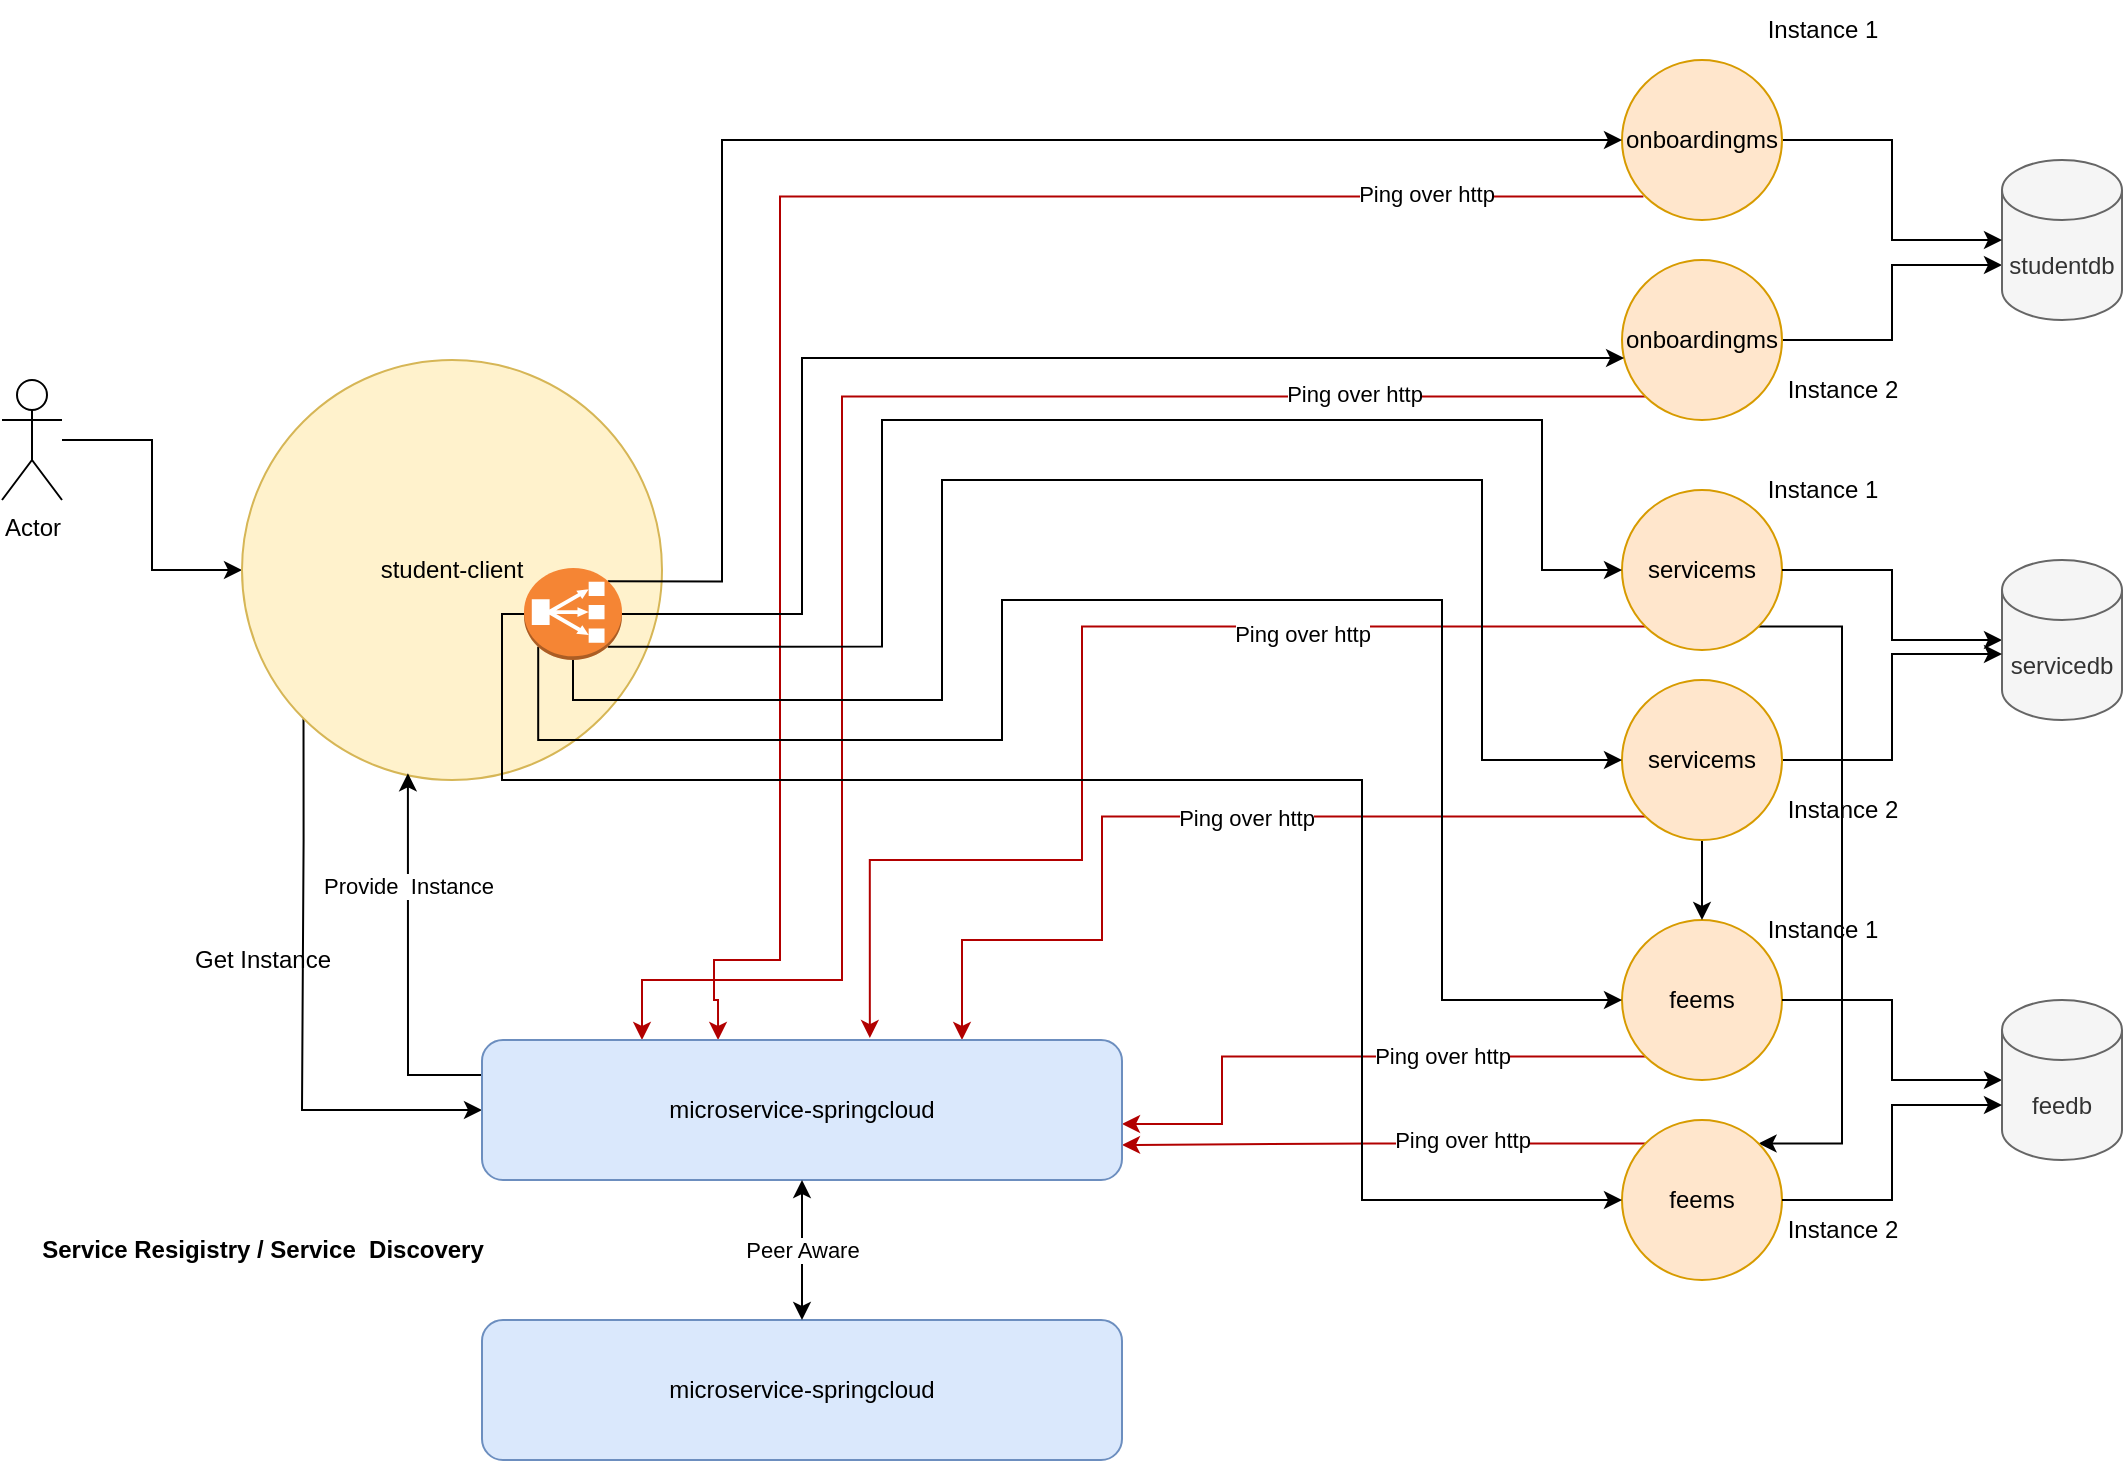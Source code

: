 <mxfile version="20.4.0" type="github" pages="2">
  <diagram id="sWcbRu70sIhl7bhhwNqO" name="Page-1">
    <mxGraphModel dx="1422" dy="804" grid="1" gridSize="10" guides="1" tooltips="1" connect="1" arrows="1" fold="1" page="1" pageScale="1" pageWidth="1169" pageHeight="827" math="0" shadow="0">
      <root>
        <mxCell id="0" />
        <mxCell id="1" parent="0" />
        <mxCell id="Ib2bDxPXk9sH93nM67jP-23" style="edgeStyle=orthogonalEdgeStyle;rounded=0;orthogonalLoop=1;jettySize=auto;html=1;entryX=0;entryY=0;entryDx=0;entryDy=52.5;entryPerimeter=0;" parent="1" source="Ib2bDxPXk9sH93nM67jP-1" target="Ib2bDxPXk9sH93nM67jP-4" edge="1">
          <mxGeometry relative="1" as="geometry" />
        </mxCell>
        <mxCell id="Ib2bDxPXk9sH93nM67jP-41" style="edgeStyle=orthogonalEdgeStyle;rounded=0;orthogonalLoop=1;jettySize=auto;html=1;exitX=0;exitY=1;exitDx=0;exitDy=0;entryX=0.25;entryY=0;entryDx=0;entryDy=0;fillColor=#e51400;strokeColor=#B20000;" parent="1" source="Ib2bDxPXk9sH93nM67jP-1" target="Ib2bDxPXk9sH93nM67jP-27" edge="1">
          <mxGeometry relative="1" as="geometry">
            <Array as="points">
              <mxPoint x="480" y="238" />
              <mxPoint x="480" y="530" />
              <mxPoint x="380" y="530" />
            </Array>
          </mxGeometry>
        </mxCell>
        <mxCell id="Ib2bDxPXk9sH93nM67jP-47" value="&lt;span style=&quot;color: rgba(0, 0, 0, 0); font-family: monospace; font-size: 0px; text-align: start; background-color: rgb(248, 249, 250);&quot;&gt;%3CmxGraphModel%3E%3Croot%3E%3CmxCell%20id%3D%220%22%2F%3E%3CmxCell%20id%3D%221%22%20parent%3D%220%22%2F%3E%3CmxCell%20id%3D%222%22%20value%3D%22servicems%22%20style%3D%22ellipse%3BwhiteSpace%3Dwrap%3Bhtml%3D1%3Baspect%3Dfixed%3BfillColor%3D%23ffe6cc%3BstrokeColor%3D%23d79b00%3B%22%20vertex%3D%221%22%20parent%3D%221%22%3E%3CmxGeometry%20x%3D%22470%22%20y%3D%22300%22%20width%3D%2280%22%20height%3D%2280%22%20as%3D%22geometry%22%2F%3E%3C%2FmxCell%3E%3C%2Froot%3E%3C%2FmxGraphModel%3E&lt;/span&gt;" style="edgeLabel;html=1;align=center;verticalAlign=middle;resizable=0;points=[];" parent="Ib2bDxPXk9sH93nM67jP-41" vertex="1" connectable="0">
          <mxGeometry x="-0.685" relative="1" as="geometry">
            <mxPoint as="offset" />
          </mxGeometry>
        </mxCell>
        <mxCell id="Ib2bDxPXk9sH93nM67jP-48" value="Ping over http" style="edgeLabel;html=1;align=center;verticalAlign=middle;resizable=0;points=[];" parent="Ib2bDxPXk9sH93nM67jP-41" vertex="1" connectable="0">
          <mxGeometry x="-0.646" y="-2" relative="1" as="geometry">
            <mxPoint as="offset" />
          </mxGeometry>
        </mxCell>
        <mxCell id="Ib2bDxPXk9sH93nM67jP-1" value="onboardingms" style="ellipse;whiteSpace=wrap;html=1;aspect=fixed;fillColor=#ffe6cc;strokeColor=#d79b00;" parent="1" vertex="1">
          <mxGeometry x="870" y="170" width="80" height="80" as="geometry" />
        </mxCell>
        <mxCell id="Ib2bDxPXk9sH93nM67jP-4" value="studentdb" style="shape=cylinder3;whiteSpace=wrap;html=1;boundedLbl=1;backgroundOutline=1;size=15;fillColor=#f5f5f5;strokeColor=#666666;fontColor=#333333;" parent="1" vertex="1">
          <mxGeometry x="1060" y="120" width="60" height="80" as="geometry" />
        </mxCell>
        <mxCell id="Ib2bDxPXk9sH93nM67jP-44" style="edgeStyle=orthogonalEdgeStyle;rounded=0;orthogonalLoop=1;jettySize=auto;html=1;exitX=0;exitY=1;exitDx=0;exitDy=0;entryX=1;entryY=0.6;entryDx=0;entryDy=0;entryPerimeter=0;fillColor=#e51400;strokeColor=#B20000;" parent="1" source="Ib2bDxPXk9sH93nM67jP-7" target="Ib2bDxPXk9sH93nM67jP-27" edge="1">
          <mxGeometry relative="1" as="geometry">
            <Array as="points">
              <mxPoint x="670" y="568" />
              <mxPoint x="670" y="602" />
            </Array>
          </mxGeometry>
        </mxCell>
        <mxCell id="Ib2bDxPXk9sH93nM67jP-51" value="Ping over http" style="edgeLabel;html=1;align=center;verticalAlign=middle;resizable=0;points=[];" parent="Ib2bDxPXk9sH93nM67jP-44" vertex="1" connectable="0">
          <mxGeometry x="-0.19" y="-1" relative="1" as="geometry">
            <mxPoint x="18" as="offset" />
          </mxGeometry>
        </mxCell>
        <mxCell id="Ib2bDxPXk9sH93nM67jP-7" value="feems" style="ellipse;whiteSpace=wrap;html=1;aspect=fixed;fillColor=#ffe6cc;strokeColor=#d79b00;" parent="1" vertex="1">
          <mxGeometry x="870" y="500" width="80" height="80" as="geometry" />
        </mxCell>
        <mxCell id="Ib2bDxPXk9sH93nM67jP-8" style="edgeStyle=orthogonalEdgeStyle;rounded=0;orthogonalLoop=1;jettySize=auto;html=1;" parent="1" source="Ib2bDxPXk9sH93nM67jP-7" target="Ib2bDxPXk9sH93nM67jP-9" edge="1">
          <mxGeometry relative="1" as="geometry" />
        </mxCell>
        <mxCell id="Ib2bDxPXk9sH93nM67jP-9" value="feedb" style="shape=cylinder3;whiteSpace=wrap;html=1;boundedLbl=1;backgroundOutline=1;size=15;fillColor=#f5f5f5;strokeColor=#666666;fontColor=#333333;" parent="1" vertex="1">
          <mxGeometry x="1060" y="540" width="60" height="80" as="geometry" />
        </mxCell>
        <mxCell id="Ib2bDxPXk9sH93nM67jP-42" style="edgeStyle=orthogonalEdgeStyle;rounded=0;orthogonalLoop=1;jettySize=auto;html=1;exitX=0;exitY=1;exitDx=0;exitDy=0;entryX=0.606;entryY=-0.014;entryDx=0;entryDy=0;entryPerimeter=0;fillColor=#e51400;strokeColor=#B20000;" parent="1" source="Ib2bDxPXk9sH93nM67jP-10" target="Ib2bDxPXk9sH93nM67jP-27" edge="1">
          <mxGeometry relative="1" as="geometry">
            <Array as="points">
              <mxPoint x="600" y="353" />
              <mxPoint x="600" y="470" />
              <mxPoint x="494" y="470" />
            </Array>
          </mxGeometry>
        </mxCell>
        <mxCell id="Ib2bDxPXk9sH93nM67jP-49" value="Ping over http" style="edgeLabel;html=1;align=center;verticalAlign=middle;resizable=0;points=[];" parent="Ib2bDxPXk9sH93nM67jP-42" vertex="1" connectable="0">
          <mxGeometry x="-0.421" y="3" relative="1" as="geometry">
            <mxPoint as="offset" />
          </mxGeometry>
        </mxCell>
        <mxCell id="UTPwYOCHMbFv52ZK7XhC-8" style="edgeStyle=orthogonalEdgeStyle;rounded=0;orthogonalLoop=1;jettySize=auto;html=1;exitX=1;exitY=1;exitDx=0;exitDy=0;entryX=1;entryY=0;entryDx=0;entryDy=0;" edge="1" parent="1" source="Ib2bDxPXk9sH93nM67jP-10" target="Ib2bDxPXk9sH93nM67jP-24">
          <mxGeometry relative="1" as="geometry">
            <Array as="points">
              <mxPoint x="980" y="353" />
              <mxPoint x="980" y="612" />
            </Array>
          </mxGeometry>
        </mxCell>
        <mxCell id="Ib2bDxPXk9sH93nM67jP-10" value="servicems" style="ellipse;whiteSpace=wrap;html=1;aspect=fixed;fillColor=#ffe6cc;strokeColor=#d79b00;" parent="1" vertex="1">
          <mxGeometry x="870" y="285" width="80" height="80" as="geometry" />
        </mxCell>
        <mxCell id="Ib2bDxPXk9sH93nM67jP-11" style="edgeStyle=orthogonalEdgeStyle;rounded=0;orthogonalLoop=1;jettySize=auto;html=1;" parent="1" source="Ib2bDxPXk9sH93nM67jP-10" target="Ib2bDxPXk9sH93nM67jP-12" edge="1">
          <mxGeometry relative="1" as="geometry" />
        </mxCell>
        <mxCell id="Ib2bDxPXk9sH93nM67jP-12" value="servicedb" style="shape=cylinder3;whiteSpace=wrap;html=1;boundedLbl=1;backgroundOutline=1;size=15;fillColor=#f5f5f5;strokeColor=#666666;fontColor=#333333;" parent="1" vertex="1">
          <mxGeometry x="1060" y="320" width="60" height="80" as="geometry" />
        </mxCell>
        <mxCell id="Ib2bDxPXk9sH93nM67jP-17" style="edgeStyle=orthogonalEdgeStyle;rounded=0;orthogonalLoop=1;jettySize=auto;html=1;" parent="1" source="Ib2bDxPXk9sH93nM67jP-13" target="Ib2bDxPXk9sH93nM67jP-16" edge="1">
          <mxGeometry relative="1" as="geometry" />
        </mxCell>
        <mxCell id="Ib2bDxPXk9sH93nM67jP-13" value="Actor" style="shape=umlActor;verticalLabelPosition=bottom;verticalAlign=top;html=1;outlineConnect=0;" parent="1" vertex="1">
          <mxGeometry x="60" y="230" width="30" height="60" as="geometry" />
        </mxCell>
        <mxCell id="Ib2bDxPXk9sH93nM67jP-53" style="edgeStyle=orthogonalEdgeStyle;rounded=0;orthogonalLoop=1;jettySize=auto;html=1;entryX=0;entryY=0.5;entryDx=0;entryDy=0;exitX=0;exitY=1;exitDx=0;exitDy=0;" parent="1" source="Ib2bDxPXk9sH93nM67jP-16" target="Ib2bDxPXk9sH93nM67jP-27" edge="1">
          <mxGeometry relative="1" as="geometry">
            <Array as="points">
              <mxPoint x="211" y="460" />
              <mxPoint x="210" y="595" />
            </Array>
          </mxGeometry>
        </mxCell>
        <mxCell id="Ib2bDxPXk9sH93nM67jP-16" value="student-client" style="ellipse;whiteSpace=wrap;html=1;aspect=fixed;fillColor=#fff2cc;strokeColor=#d6b656;" parent="1" vertex="1">
          <mxGeometry x="180" y="220" width="210" height="210" as="geometry" />
        </mxCell>
        <mxCell id="Ib2bDxPXk9sH93nM67jP-19" style="edgeStyle=orthogonalEdgeStyle;rounded=0;orthogonalLoop=1;jettySize=auto;html=1;" parent="1" source="Ib2bDxPXk9sH93nM67jP-18" target="Ib2bDxPXk9sH93nM67jP-4" edge="1">
          <mxGeometry relative="1" as="geometry" />
        </mxCell>
        <mxCell id="Ib2bDxPXk9sH93nM67jP-40" style="edgeStyle=orthogonalEdgeStyle;rounded=0;orthogonalLoop=1;jettySize=auto;html=1;exitX=0;exitY=1;exitDx=0;exitDy=0;fillColor=#e51400;strokeColor=#B20000;entryX=0.372;entryY=0;entryDx=0;entryDy=0;entryPerimeter=0;" parent="1" edge="1">
          <mxGeometry relative="1" as="geometry">
            <mxPoint x="880.716" y="138.284" as="sourcePoint" />
            <mxPoint x="418.04" y="560" as="targetPoint" />
            <Array as="points">
              <mxPoint x="449" y="138" />
              <mxPoint x="449" y="520" />
              <mxPoint x="416" y="520" />
              <mxPoint x="416" y="540" />
              <mxPoint x="418" y="540" />
            </Array>
          </mxGeometry>
        </mxCell>
        <mxCell id="Ib2bDxPXk9sH93nM67jP-46" value="Ping over http" style="edgeLabel;html=1;align=center;verticalAlign=middle;resizable=0;points=[];" parent="Ib2bDxPXk9sH93nM67jP-40" vertex="1" connectable="0">
          <mxGeometry x="-0.755" y="-2" relative="1" as="geometry">
            <mxPoint as="offset" />
          </mxGeometry>
        </mxCell>
        <mxCell id="Ib2bDxPXk9sH93nM67jP-18" value="onboardingms" style="ellipse;whiteSpace=wrap;html=1;aspect=fixed;fillColor=#ffe6cc;strokeColor=#d79b00;" parent="1" vertex="1">
          <mxGeometry x="870" y="70" width="80" height="80" as="geometry" />
        </mxCell>
        <mxCell id="Ib2bDxPXk9sH93nM67jP-21" style="edgeStyle=orthogonalEdgeStyle;rounded=0;orthogonalLoop=1;jettySize=auto;html=1;entryX=0;entryY=0.588;entryDx=0;entryDy=0;entryPerimeter=0;" parent="1" source="Ib2bDxPXk9sH93nM67jP-20" target="Ib2bDxPXk9sH93nM67jP-12" edge="1">
          <mxGeometry relative="1" as="geometry">
            <mxPoint x="1070" y="370" as="targetPoint" />
          </mxGeometry>
        </mxCell>
        <mxCell id="Ib2bDxPXk9sH93nM67jP-43" style="edgeStyle=orthogonalEdgeStyle;rounded=0;orthogonalLoop=1;jettySize=auto;html=1;exitX=0;exitY=1;exitDx=0;exitDy=0;entryX=0.75;entryY=0;entryDx=0;entryDy=0;fillColor=#e51400;strokeColor=#B20000;" parent="1" source="Ib2bDxPXk9sH93nM67jP-20" target="Ib2bDxPXk9sH93nM67jP-27" edge="1">
          <mxGeometry relative="1" as="geometry">
            <Array as="points">
              <mxPoint x="610" y="448" />
              <mxPoint x="610" y="510" />
              <mxPoint x="540" y="510" />
            </Array>
          </mxGeometry>
        </mxCell>
        <mxCell id="Ib2bDxPXk9sH93nM67jP-50" value="Ping over http" style="edgeLabel;html=1;align=center;verticalAlign=middle;resizable=0;points=[];" parent="Ib2bDxPXk9sH93nM67jP-43" vertex="1" connectable="0">
          <mxGeometry x="-0.119" relative="1" as="geometry">
            <mxPoint as="offset" />
          </mxGeometry>
        </mxCell>
        <mxCell id="UTPwYOCHMbFv52ZK7XhC-7" style="edgeStyle=orthogonalEdgeStyle;rounded=0;orthogonalLoop=1;jettySize=auto;html=1;exitX=0.5;exitY=1;exitDx=0;exitDy=0;entryX=0.5;entryY=0;entryDx=0;entryDy=0;" edge="1" parent="1" source="Ib2bDxPXk9sH93nM67jP-20" target="Ib2bDxPXk9sH93nM67jP-7">
          <mxGeometry relative="1" as="geometry" />
        </mxCell>
        <mxCell id="Ib2bDxPXk9sH93nM67jP-20" value="servicems" style="ellipse;whiteSpace=wrap;html=1;aspect=fixed;fillColor=#ffe6cc;strokeColor=#d79b00;" parent="1" vertex="1">
          <mxGeometry x="870" y="380" width="80" height="80" as="geometry" />
        </mxCell>
        <mxCell id="Ib2bDxPXk9sH93nM67jP-45" style="edgeStyle=orthogonalEdgeStyle;rounded=0;orthogonalLoop=1;jettySize=auto;html=1;exitX=0;exitY=0;exitDx=0;exitDy=0;entryX=1;entryY=0.75;entryDx=0;entryDy=0;fillColor=#e51400;strokeColor=#B20000;" parent="1" source="Ib2bDxPXk9sH93nM67jP-24" target="Ib2bDxPXk9sH93nM67jP-27" edge="1">
          <mxGeometry relative="1" as="geometry" />
        </mxCell>
        <mxCell id="Ib2bDxPXk9sH93nM67jP-52" value="Ping over http" style="edgeLabel;html=1;align=center;verticalAlign=middle;resizable=0;points=[];" parent="Ib2bDxPXk9sH93nM67jP-45" vertex="1" connectable="0">
          <mxGeometry x="-0.118" y="4" relative="1" as="geometry">
            <mxPoint x="24" y="-6" as="offset" />
          </mxGeometry>
        </mxCell>
        <mxCell id="Ib2bDxPXk9sH93nM67jP-24" value="feems" style="ellipse;whiteSpace=wrap;html=1;aspect=fixed;fillColor=#ffe6cc;strokeColor=#d79b00;" parent="1" vertex="1">
          <mxGeometry x="870" y="600" width="80" height="80" as="geometry" />
        </mxCell>
        <mxCell id="Ib2bDxPXk9sH93nM67jP-25" style="edgeStyle=orthogonalEdgeStyle;rounded=0;orthogonalLoop=1;jettySize=auto;html=1;entryX=0;entryY=0;entryDx=0;entryDy=52.5;entryPerimeter=0;" parent="1" source="Ib2bDxPXk9sH93nM67jP-24" target="Ib2bDxPXk9sH93nM67jP-9" edge="1">
          <mxGeometry relative="1" as="geometry">
            <mxPoint x="1070" y="680" as="targetPoint" />
          </mxGeometry>
        </mxCell>
        <mxCell id="Ib2bDxPXk9sH93nM67jP-29" style="edgeStyle=orthogonalEdgeStyle;rounded=0;orthogonalLoop=1;jettySize=auto;html=1;entryX=0.013;entryY=0.613;entryDx=0;entryDy=0;entryPerimeter=0;" parent="1" source="Ib2bDxPXk9sH93nM67jP-26" target="Ib2bDxPXk9sH93nM67jP-1" edge="1">
          <mxGeometry relative="1" as="geometry">
            <Array as="points">
              <mxPoint x="460" y="347" />
              <mxPoint x="460" y="219" />
            </Array>
          </mxGeometry>
        </mxCell>
        <mxCell id="Ib2bDxPXk9sH93nM67jP-30" style="edgeStyle=orthogonalEdgeStyle;rounded=0;orthogonalLoop=1;jettySize=auto;html=1;exitX=0.855;exitY=0.145;exitDx=0;exitDy=0;exitPerimeter=0;entryX=0;entryY=0.5;entryDx=0;entryDy=0;" parent="1" source="Ib2bDxPXk9sH93nM67jP-26" target="Ib2bDxPXk9sH93nM67jP-18" edge="1">
          <mxGeometry relative="1" as="geometry">
            <Array as="points">
              <mxPoint x="420" y="331" />
              <mxPoint x="420" y="110" />
            </Array>
          </mxGeometry>
        </mxCell>
        <mxCell id="Ib2bDxPXk9sH93nM67jP-31" style="edgeStyle=orthogonalEdgeStyle;rounded=0;orthogonalLoop=1;jettySize=auto;html=1;exitX=0.855;exitY=0.855;exitDx=0;exitDy=0;exitPerimeter=0;entryX=0;entryY=0.5;entryDx=0;entryDy=0;" parent="1" source="Ib2bDxPXk9sH93nM67jP-26" target="Ib2bDxPXk9sH93nM67jP-10" edge="1">
          <mxGeometry relative="1" as="geometry">
            <Array as="points">
              <mxPoint x="500" y="363" />
              <mxPoint x="500" y="250" />
              <mxPoint x="830" y="250" />
              <mxPoint x="830" y="325" />
            </Array>
          </mxGeometry>
        </mxCell>
        <mxCell id="Ib2bDxPXk9sH93nM67jP-32" style="edgeStyle=orthogonalEdgeStyle;rounded=0;orthogonalLoop=1;jettySize=auto;html=1;exitX=0.5;exitY=1;exitDx=0;exitDy=0;exitPerimeter=0;entryX=0;entryY=0.5;entryDx=0;entryDy=0;" parent="1" source="Ib2bDxPXk9sH93nM67jP-26" target="Ib2bDxPXk9sH93nM67jP-20" edge="1">
          <mxGeometry relative="1" as="geometry">
            <Array as="points">
              <mxPoint x="346" y="390" />
              <mxPoint x="530" y="390" />
              <mxPoint x="530" y="280" />
              <mxPoint x="800" y="280" />
              <mxPoint x="800" y="420" />
            </Array>
          </mxGeometry>
        </mxCell>
        <mxCell id="Ib2bDxPXk9sH93nM67jP-33" style="edgeStyle=orthogonalEdgeStyle;rounded=0;orthogonalLoop=1;jettySize=auto;html=1;exitX=0.145;exitY=0.855;exitDx=0;exitDy=0;exitPerimeter=0;entryX=0;entryY=0.5;entryDx=0;entryDy=0;" parent="1" source="Ib2bDxPXk9sH93nM67jP-26" target="Ib2bDxPXk9sH93nM67jP-7" edge="1">
          <mxGeometry relative="1" as="geometry">
            <Array as="points">
              <mxPoint x="328" y="410" />
              <mxPoint x="560" y="410" />
              <mxPoint x="560" y="340" />
              <mxPoint x="780" y="340" />
              <mxPoint x="780" y="540" />
            </Array>
          </mxGeometry>
        </mxCell>
        <mxCell id="Ib2bDxPXk9sH93nM67jP-34" style="edgeStyle=orthogonalEdgeStyle;rounded=0;orthogonalLoop=1;jettySize=auto;html=1;exitX=0;exitY=0.5;exitDx=0;exitDy=0;exitPerimeter=0;entryX=0;entryY=0.5;entryDx=0;entryDy=0;" parent="1" source="Ib2bDxPXk9sH93nM67jP-26" target="Ib2bDxPXk9sH93nM67jP-24" edge="1">
          <mxGeometry relative="1" as="geometry">
            <Array as="points">
              <mxPoint x="310" y="347" />
              <mxPoint x="310" y="430" />
              <mxPoint x="740" y="430" />
              <mxPoint x="740" y="640" />
            </Array>
          </mxGeometry>
        </mxCell>
        <mxCell id="Ib2bDxPXk9sH93nM67jP-26" value="" style="outlineConnect=0;dashed=0;verticalLabelPosition=bottom;verticalAlign=top;align=center;html=1;shape=mxgraph.aws3.classic_load_balancer;fillColor=#F58534;gradientColor=none;" parent="1" vertex="1">
          <mxGeometry x="321" y="324" width="49" height="46" as="geometry" />
        </mxCell>
        <mxCell id="Ib2bDxPXk9sH93nM67jP-56" style="edgeStyle=orthogonalEdgeStyle;rounded=0;orthogonalLoop=1;jettySize=auto;html=1;exitX=0;exitY=0.25;exitDx=0;exitDy=0;entryX=0.395;entryY=0.984;entryDx=0;entryDy=0;entryPerimeter=0;" parent="1" source="Ib2bDxPXk9sH93nM67jP-27" target="Ib2bDxPXk9sH93nM67jP-16" edge="1">
          <mxGeometry relative="1" as="geometry" />
        </mxCell>
        <mxCell id="Ib2bDxPXk9sH93nM67jP-57" value="Provide&amp;nbsp; Instance" style="edgeLabel;html=1;align=center;verticalAlign=middle;resizable=0;points=[];" parent="Ib2bDxPXk9sH93nM67jP-56" vertex="1" connectable="0">
          <mxGeometry x="0.406" relative="1" as="geometry">
            <mxPoint as="offset" />
          </mxGeometry>
        </mxCell>
        <mxCell id="Ib2bDxPXk9sH93nM67jP-27" value="microservice-springcloud" style="rounded=1;whiteSpace=wrap;html=1;fillColor=#dae8fc;strokeColor=#6c8ebf;" parent="1" vertex="1">
          <mxGeometry x="300" y="560" width="320" height="70" as="geometry" />
        </mxCell>
        <mxCell id="Ib2bDxPXk9sH93nM67jP-35" value="&lt;b&gt;Service Resigistry / Service&amp;nbsp; Discovery&lt;/b&gt;" style="text;html=1;align=center;verticalAlign=middle;resizable=0;points=[];autosize=1;strokeColor=none;fillColor=none;" parent="1" vertex="1">
          <mxGeometry x="70" y="650" width="240" height="30" as="geometry" />
        </mxCell>
        <mxCell id="Ib2bDxPXk9sH93nM67jP-36" value="microservice-springcloud" style="rounded=1;whiteSpace=wrap;html=1;fillColor=#dae8fc;strokeColor=#6c8ebf;" parent="1" vertex="1">
          <mxGeometry x="300" y="700" width="320" height="70" as="geometry" />
        </mxCell>
        <mxCell id="Ib2bDxPXk9sH93nM67jP-39" value="Peer Aware" style="endArrow=classic;startArrow=classic;html=1;rounded=0;exitX=0.5;exitY=0;exitDx=0;exitDy=0;exitPerimeter=0;entryX=0.5;entryY=1;entryDx=0;entryDy=0;" parent="1" source="Ib2bDxPXk9sH93nM67jP-36" target="Ib2bDxPXk9sH93nM67jP-27" edge="1">
          <mxGeometry width="50" height="50" relative="1" as="geometry">
            <mxPoint x="420" y="680" as="sourcePoint" />
            <mxPoint x="470" y="630" as="targetPoint" />
          </mxGeometry>
        </mxCell>
        <mxCell id="Ib2bDxPXk9sH93nM67jP-54" value="Get Instance" style="text;html=1;align=center;verticalAlign=middle;resizable=0;points=[];autosize=1;strokeColor=none;fillColor=none;" parent="1" vertex="1">
          <mxGeometry x="145" y="505" width="90" height="30" as="geometry" />
        </mxCell>
        <mxCell id="UTPwYOCHMbFv52ZK7XhC-1" value="Instance 1" style="text;html=1;align=center;verticalAlign=middle;resizable=0;points=[];autosize=1;strokeColor=none;fillColor=none;" vertex="1" parent="1">
          <mxGeometry x="930" y="40" width="80" height="30" as="geometry" />
        </mxCell>
        <mxCell id="UTPwYOCHMbFv52ZK7XhC-2" value="Instance 1" style="text;html=1;align=center;verticalAlign=middle;resizable=0;points=[];autosize=1;strokeColor=none;fillColor=none;" vertex="1" parent="1">
          <mxGeometry x="930" y="490" width="80" height="30" as="geometry" />
        </mxCell>
        <mxCell id="UTPwYOCHMbFv52ZK7XhC-3" value="Instance 1" style="text;html=1;align=center;verticalAlign=middle;resizable=0;points=[];autosize=1;strokeColor=none;fillColor=none;" vertex="1" parent="1">
          <mxGeometry x="930" y="270" width="80" height="30" as="geometry" />
        </mxCell>
        <mxCell id="UTPwYOCHMbFv52ZK7XhC-4" value="Instance 2" style="text;html=1;align=center;verticalAlign=middle;resizable=0;points=[];autosize=1;strokeColor=none;fillColor=none;" vertex="1" parent="1">
          <mxGeometry x="940" y="220" width="80" height="30" as="geometry" />
        </mxCell>
        <mxCell id="UTPwYOCHMbFv52ZK7XhC-5" value="Instance 2" style="text;html=1;align=center;verticalAlign=middle;resizable=0;points=[];autosize=1;strokeColor=none;fillColor=none;" vertex="1" parent="1">
          <mxGeometry x="940" y="430" width="80" height="30" as="geometry" />
        </mxCell>
        <mxCell id="UTPwYOCHMbFv52ZK7XhC-6" value="Instance 2" style="text;html=1;align=center;verticalAlign=middle;resizable=0;points=[];autosize=1;strokeColor=none;fillColor=none;" vertex="1" parent="1">
          <mxGeometry x="940" y="640" width="80" height="30" as="geometry" />
        </mxCell>
      </root>
    </mxGraphModel>
  </diagram>
  <diagram id="p8piD2SMsgvlH9p8ZaVb" name="Page-2">
    <mxGraphModel dx="1422" dy="804" grid="1" gridSize="10" guides="1" tooltips="1" connect="1" arrows="1" fold="1" page="1" pageScale="1" pageWidth="1169" pageHeight="827" math="0" shadow="0">
      <root>
        <mxCell id="0" />
        <mxCell id="1" parent="0" />
        <mxCell id="VsX81NJY4DJ-RuFfTPW--6" value="studentdb" style="shape=cylinder3;whiteSpace=wrap;html=1;boundedLbl=1;backgroundOutline=1;size=15;fillColor=#f5f5f5;strokeColor=#666666;fontColor=#333333;" vertex="1" parent="1">
          <mxGeometry x="1060" y="70" width="60" height="80" as="geometry" />
        </mxCell>
        <mxCell id="VsX81NJY4DJ-RuFfTPW--7" style="edgeStyle=orthogonalEdgeStyle;rounded=0;orthogonalLoop=1;jettySize=auto;html=1;exitX=0;exitY=1;exitDx=0;exitDy=0;entryX=1;entryY=0.6;entryDx=0;entryDy=0;entryPerimeter=0;fillColor=#e51400;strokeColor=#B20000;" edge="1" parent="1" source="VsX81NJY4DJ-RuFfTPW--9" target="VsX81NJY4DJ-RuFfTPW--42">
          <mxGeometry relative="1" as="geometry">
            <Array as="points">
              <mxPoint x="670" y="568" />
              <mxPoint x="670" y="602" />
            </Array>
          </mxGeometry>
        </mxCell>
        <mxCell id="VsX81NJY4DJ-RuFfTPW--8" value="Ping over http" style="edgeLabel;html=1;align=center;verticalAlign=middle;resizable=0;points=[];" vertex="1" connectable="0" parent="VsX81NJY4DJ-RuFfTPW--7">
          <mxGeometry x="-0.19" y="-1" relative="1" as="geometry">
            <mxPoint x="18" as="offset" />
          </mxGeometry>
        </mxCell>
        <mxCell id="VsX81NJY4DJ-RuFfTPW--9" value="feems" style="ellipse;whiteSpace=wrap;html=1;aspect=fixed;fillColor=#ffe6cc;strokeColor=#d79b00;" vertex="1" parent="1">
          <mxGeometry x="870" y="470" width="80" height="80" as="geometry" />
        </mxCell>
        <mxCell id="VsX81NJY4DJ-RuFfTPW--10" style="edgeStyle=orthogonalEdgeStyle;rounded=0;orthogonalLoop=1;jettySize=auto;html=1;" edge="1" parent="1" source="VsX81NJY4DJ-RuFfTPW--9" target="VsX81NJY4DJ-RuFfTPW--11">
          <mxGeometry relative="1" as="geometry" />
        </mxCell>
        <mxCell id="VsX81NJY4DJ-RuFfTPW--11" value="feedb" style="shape=cylinder3;whiteSpace=wrap;html=1;boundedLbl=1;backgroundOutline=1;size=15;fillColor=#f5f5f5;strokeColor=#666666;fontColor=#333333;" vertex="1" parent="1">
          <mxGeometry x="1060" y="470" width="60" height="80" as="geometry" />
        </mxCell>
        <mxCell id="VsX81NJY4DJ-RuFfTPW--69" style="edgeStyle=orthogonalEdgeStyle;rounded=0;orthogonalLoop=1;jettySize=auto;html=1;exitX=0.5;exitY=1;exitDx=0;exitDy=0;entryX=0;entryY=0.8;entryDx=0;entryDy=0;" edge="1" parent="1" source="VsX81NJY4DJ-RuFfTPW--14" target="VsX81NJY4DJ-RuFfTPW--68">
          <mxGeometry relative="1" as="geometry" />
        </mxCell>
        <mxCell id="VsX81NJY4DJ-RuFfTPW--71" style="edgeStyle=orthogonalEdgeStyle;rounded=0;orthogonalLoop=1;jettySize=auto;html=1;exitX=0;exitY=1;exitDx=0;exitDy=0;entryX=0.559;entryY=-0.029;entryDx=0;entryDy=0;entryPerimeter=0;fillColor=#e51400;strokeColor=#B20000;" edge="1" parent="1" source="VsX81NJY4DJ-RuFfTPW--14" target="VsX81NJY4DJ-RuFfTPW--42">
          <mxGeometry relative="1" as="geometry" />
        </mxCell>
        <mxCell id="VsX81NJY4DJ-RuFfTPW--74" value="Ping Over Http" style="edgeLabel;html=1;align=center;verticalAlign=middle;resizable=0;points=[];" vertex="1" connectable="0" parent="VsX81NJY4DJ-RuFfTPW--71">
          <mxGeometry x="-0.333" y="-2" relative="1" as="geometry">
            <mxPoint as="offset" />
          </mxGeometry>
        </mxCell>
        <mxCell id="VsX81NJY4DJ-RuFfTPW--14" value="servicems" style="ellipse;whiteSpace=wrap;html=1;aspect=fixed;fillColor=#ffe6cc;strokeColor=#d79b00;" vertex="1" parent="1">
          <mxGeometry x="870" y="210" width="80" height="80" as="geometry" />
        </mxCell>
        <mxCell id="VsX81NJY4DJ-RuFfTPW--15" style="edgeStyle=orthogonalEdgeStyle;rounded=0;orthogonalLoop=1;jettySize=auto;html=1;" edge="1" parent="1" source="VsX81NJY4DJ-RuFfTPW--14" target="VsX81NJY4DJ-RuFfTPW--16">
          <mxGeometry relative="1" as="geometry" />
        </mxCell>
        <mxCell id="VsX81NJY4DJ-RuFfTPW--16" value="servicedb" style="shape=cylinder3;whiteSpace=wrap;html=1;boundedLbl=1;backgroundOutline=1;size=15;fillColor=#f5f5f5;strokeColor=#666666;fontColor=#333333;" vertex="1" parent="1">
          <mxGeometry x="1060" y="210" width="60" height="80" as="geometry" />
        </mxCell>
        <mxCell id="VsX81NJY4DJ-RuFfTPW--17" style="edgeStyle=orthogonalEdgeStyle;rounded=0;orthogonalLoop=1;jettySize=auto;html=1;" edge="1" parent="1" source="VsX81NJY4DJ-RuFfTPW--18" target="VsX81NJY4DJ-RuFfTPW--20">
          <mxGeometry relative="1" as="geometry" />
        </mxCell>
        <mxCell id="VsX81NJY4DJ-RuFfTPW--18" value="Actor" style="shape=umlActor;verticalLabelPosition=bottom;verticalAlign=top;html=1;outlineConnect=0;" vertex="1" parent="1">
          <mxGeometry x="60" y="230" width="30" height="60" as="geometry" />
        </mxCell>
        <mxCell id="VsX81NJY4DJ-RuFfTPW--19" style="edgeStyle=orthogonalEdgeStyle;rounded=0;orthogonalLoop=1;jettySize=auto;html=1;entryX=0;entryY=0.5;entryDx=0;entryDy=0;exitX=0;exitY=1;exitDx=0;exitDy=0;" edge="1" parent="1" source="VsX81NJY4DJ-RuFfTPW--20" target="VsX81NJY4DJ-RuFfTPW--42">
          <mxGeometry relative="1" as="geometry">
            <Array as="points">
              <mxPoint x="211" y="460" />
              <mxPoint x="210" y="595" />
            </Array>
          </mxGeometry>
        </mxCell>
        <mxCell id="VsX81NJY4DJ-RuFfTPW--20" value="student-client" style="ellipse;whiteSpace=wrap;html=1;aspect=fixed;fillColor=#fff2cc;strokeColor=#d6b656;" vertex="1" parent="1">
          <mxGeometry x="180" y="220" width="210" height="210" as="geometry" />
        </mxCell>
        <mxCell id="VsX81NJY4DJ-RuFfTPW--21" style="edgeStyle=orthogonalEdgeStyle;rounded=0;orthogonalLoop=1;jettySize=auto;html=1;" edge="1" parent="1" source="VsX81NJY4DJ-RuFfTPW--24" target="VsX81NJY4DJ-RuFfTPW--6">
          <mxGeometry relative="1" as="geometry" />
        </mxCell>
        <mxCell id="VsX81NJY4DJ-RuFfTPW--72" style="edgeStyle=orthogonalEdgeStyle;rounded=0;orthogonalLoop=1;jettySize=auto;html=1;exitX=0;exitY=1;exitDx=0;exitDy=0;entryX=0.5;entryY=0;entryDx=0;entryDy=0;fillColor=#e51400;strokeColor=#B20000;" edge="1" parent="1" source="VsX81NJY4DJ-RuFfTPW--24" target="VsX81NJY4DJ-RuFfTPW--42">
          <mxGeometry relative="1" as="geometry" />
        </mxCell>
        <mxCell id="VsX81NJY4DJ-RuFfTPW--73" value="Ping Over Http" style="edgeLabel;html=1;align=center;verticalAlign=middle;resizable=0;points=[];" vertex="1" connectable="0" parent="VsX81NJY4DJ-RuFfTPW--72">
          <mxGeometry x="-0.344" y="3" relative="1" as="geometry">
            <mxPoint as="offset" />
          </mxGeometry>
        </mxCell>
        <mxCell id="VsX81NJY4DJ-RuFfTPW--24" value="onboardingms" style="ellipse;whiteSpace=wrap;html=1;aspect=fixed;fillColor=#ffe6cc;strokeColor=#d79b00;" vertex="1" parent="1">
          <mxGeometry x="870" y="70" width="80" height="80" as="geometry" />
        </mxCell>
        <mxCell id="VsX81NJY4DJ-RuFfTPW--34" style="edgeStyle=orthogonalEdgeStyle;rounded=0;orthogonalLoop=1;jettySize=auto;html=1;exitX=0.855;exitY=0.145;exitDx=0;exitDy=0;exitPerimeter=0;entryX=0;entryY=0.8;entryDx=0;entryDy=0;" edge="1" parent="1" source="VsX81NJY4DJ-RuFfTPW--39" target="VsX81NJY4DJ-RuFfTPW--47">
          <mxGeometry relative="1" as="geometry">
            <Array as="points">
              <mxPoint x="530" y="331" />
              <mxPoint x="530" y="116" />
            </Array>
          </mxGeometry>
        </mxCell>
        <mxCell id="VsX81NJY4DJ-RuFfTPW--35" style="edgeStyle=orthogonalEdgeStyle;rounded=0;orthogonalLoop=1;jettySize=auto;html=1;exitX=1;exitY=0.5;exitDx=0;exitDy=0;exitPerimeter=0;entryX=0;entryY=0.8;entryDx=0;entryDy=0;" edge="1" parent="1" source="VsX81NJY4DJ-RuFfTPW--39" target="VsX81NJY4DJ-RuFfTPW--57">
          <mxGeometry relative="1" as="geometry">
            <Array as="points">
              <mxPoint x="560" y="347" />
              <mxPoint x="560" y="246" />
            </Array>
          </mxGeometry>
        </mxCell>
        <mxCell id="VsX81NJY4DJ-RuFfTPW--64" style="edgeStyle=orthogonalEdgeStyle;rounded=0;orthogonalLoop=1;jettySize=auto;html=1;exitX=0.855;exitY=0.855;exitDx=0;exitDy=0;exitPerimeter=0;entryX=0;entryY=0.8;entryDx=0;entryDy=0;" edge="1" parent="1" source="VsX81NJY4DJ-RuFfTPW--39" target="VsX81NJY4DJ-RuFfTPW--63">
          <mxGeometry relative="1" as="geometry">
            <Array as="points">
              <mxPoint x="590" y="363" />
              <mxPoint x="590" y="501" />
            </Array>
          </mxGeometry>
        </mxCell>
        <mxCell id="VsX81NJY4DJ-RuFfTPW--39" value="" style="outlineConnect=0;dashed=0;verticalLabelPosition=bottom;verticalAlign=top;align=center;html=1;shape=mxgraph.aws3.classic_load_balancer;fillColor=#F58534;gradientColor=none;" vertex="1" parent="1">
          <mxGeometry x="321" y="324" width="49" height="46" as="geometry" />
        </mxCell>
        <mxCell id="VsX81NJY4DJ-RuFfTPW--40" style="edgeStyle=orthogonalEdgeStyle;rounded=0;orthogonalLoop=1;jettySize=auto;html=1;exitX=0;exitY=0.25;exitDx=0;exitDy=0;entryX=0.395;entryY=0.984;entryDx=0;entryDy=0;entryPerimeter=0;" edge="1" parent="1" source="VsX81NJY4DJ-RuFfTPW--42" target="VsX81NJY4DJ-RuFfTPW--20">
          <mxGeometry relative="1" as="geometry" />
        </mxCell>
        <mxCell id="VsX81NJY4DJ-RuFfTPW--41" value="Provide&amp;nbsp; Instance" style="edgeLabel;html=1;align=center;verticalAlign=middle;resizable=0;points=[];" vertex="1" connectable="0" parent="VsX81NJY4DJ-RuFfTPW--40">
          <mxGeometry x="0.406" relative="1" as="geometry">
            <mxPoint as="offset" />
          </mxGeometry>
        </mxCell>
        <mxCell id="VsX81NJY4DJ-RuFfTPW--42" value="microservice-springcloud" style="rounded=1;whiteSpace=wrap;html=1;fillColor=#dae8fc;strokeColor=#6c8ebf;" vertex="1" parent="1">
          <mxGeometry x="300" y="560" width="320" height="70" as="geometry" />
        </mxCell>
        <mxCell id="VsX81NJY4DJ-RuFfTPW--43" value="&lt;b&gt;Service Resigistry / Service&amp;nbsp; Discovery&lt;/b&gt;" style="text;html=1;align=center;verticalAlign=middle;resizable=0;points=[];autosize=1;strokeColor=none;fillColor=none;" vertex="1" parent="1">
          <mxGeometry x="70" y="650" width="240" height="30" as="geometry" />
        </mxCell>
        <mxCell id="VsX81NJY4DJ-RuFfTPW--44" value="microservice-springcloud" style="rounded=1;whiteSpace=wrap;html=1;fillColor=#dae8fc;strokeColor=#6c8ebf;" vertex="1" parent="1">
          <mxGeometry x="300" y="700" width="320" height="70" as="geometry" />
        </mxCell>
        <mxCell id="VsX81NJY4DJ-RuFfTPW--45" value="Peer Aware" style="endArrow=classic;startArrow=classic;html=1;rounded=0;exitX=0.5;exitY=0;exitDx=0;exitDy=0;exitPerimeter=0;entryX=0.5;entryY=1;entryDx=0;entryDy=0;" edge="1" parent="1" source="VsX81NJY4DJ-RuFfTPW--44" target="VsX81NJY4DJ-RuFfTPW--42">
          <mxGeometry width="50" height="50" relative="1" as="geometry">
            <mxPoint x="420" y="680" as="sourcePoint" />
            <mxPoint x="470" y="630" as="targetPoint" />
          </mxGeometry>
        </mxCell>
        <mxCell id="VsX81NJY4DJ-RuFfTPW--46" value="Get Instance" style="text;html=1;align=center;verticalAlign=middle;resizable=0;points=[];autosize=1;strokeColor=none;fillColor=none;" vertex="1" parent="1">
          <mxGeometry x="145" y="505" width="90" height="30" as="geometry" />
        </mxCell>
        <mxCell id="VsX81NJY4DJ-RuFfTPW--48" style="edgeStyle=orthogonalEdgeStyle;rounded=0;orthogonalLoop=1;jettySize=auto;html=1;entryX=0;entryY=0.5;entryDx=0;entryDy=0;exitX=1;exitY=0.8;exitDx=0;exitDy=0;" edge="1" parent="1" source="VsX81NJY4DJ-RuFfTPW--47" target="VsX81NJY4DJ-RuFfTPW--24">
          <mxGeometry relative="1" as="geometry">
            <mxPoint x="700" y="110" as="sourcePoint" />
          </mxGeometry>
        </mxCell>
        <mxCell id="VsX81NJY4DJ-RuFfTPW--47" value="" style="pointerEvents=1;verticalLabelPosition=bottom;shadow=0;dashed=0;align=center;html=1;verticalAlign=top;shape=mxgraph.electrical.electro-mechanical.circuitBreaker2;elSwitchState=off;" vertex="1" parent="1">
          <mxGeometry x="620" y="100" width="75" height="20" as="geometry" />
        </mxCell>
        <mxCell id="VsX81NJY4DJ-RuFfTPW--76" style="edgeStyle=orthogonalEdgeStyle;rounded=0;orthogonalLoop=1;jettySize=auto;html=1;exitX=1;exitY=0.8;exitDx=0;exitDy=0;entryX=0;entryY=0.5;entryDx=0;entryDy=0;" edge="1" parent="1" source="VsX81NJY4DJ-RuFfTPW--57" target="VsX81NJY4DJ-RuFfTPW--14">
          <mxGeometry relative="1" as="geometry" />
        </mxCell>
        <mxCell id="VsX81NJY4DJ-RuFfTPW--57" value="" style="pointerEvents=1;verticalLabelPosition=bottom;shadow=0;dashed=0;align=center;html=1;verticalAlign=top;shape=mxgraph.electrical.electro-mechanical.circuitBreaker2;elSwitchState=off;" vertex="1" parent="1">
          <mxGeometry x="615" y="230" width="75" height="20" as="geometry" />
        </mxCell>
        <mxCell id="VsX81NJY4DJ-RuFfTPW--60" value="Circuit Breaker" style="text;html=1;align=center;verticalAlign=middle;resizable=0;points=[];autosize=1;strokeColor=none;fillColor=none;" vertex="1" parent="1">
          <mxGeometry x="590" y="75" width="100" height="30" as="geometry" />
        </mxCell>
        <mxCell id="VsX81NJY4DJ-RuFfTPW--61" value="Circuit Breaker" style="text;html=1;align=center;verticalAlign=middle;resizable=0;points=[];autosize=1;strokeColor=none;fillColor=none;" vertex="1" parent="1">
          <mxGeometry x="590" y="190" width="100" height="30" as="geometry" />
        </mxCell>
        <mxCell id="VsX81NJY4DJ-RuFfTPW--62" value="Circuit Breaker" style="text;html=1;align=center;verticalAlign=middle;resizable=0;points=[];autosize=1;strokeColor=none;fillColor=none;" vertex="1" parent="1">
          <mxGeometry x="760" y="630" width="100" height="30" as="geometry" />
        </mxCell>
        <mxCell id="VsX81NJY4DJ-RuFfTPW--75" style="edgeStyle=orthogonalEdgeStyle;rounded=0;orthogonalLoop=1;jettySize=auto;html=1;exitX=1;exitY=0.8;exitDx=0;exitDy=0;entryX=0;entryY=0.313;entryDx=0;entryDy=0;entryPerimeter=0;" edge="1" parent="1" source="VsX81NJY4DJ-RuFfTPW--63" target="VsX81NJY4DJ-RuFfTPW--9">
          <mxGeometry relative="1" as="geometry" />
        </mxCell>
        <mxCell id="VsX81NJY4DJ-RuFfTPW--63" value="" style="pointerEvents=1;verticalLabelPosition=bottom;shadow=0;dashed=0;align=center;html=1;verticalAlign=top;shape=mxgraph.electrical.electro-mechanical.circuitBreaker2;elSwitchState=off;" vertex="1" parent="1">
          <mxGeometry x="670" y="485" width="75" height="20" as="geometry" />
        </mxCell>
        <mxCell id="VsX81NJY4DJ-RuFfTPW--70" style="edgeStyle=orthogonalEdgeStyle;rounded=0;orthogonalLoop=1;jettySize=auto;html=1;exitX=1;exitY=0.8;exitDx=0;exitDy=0;entryX=0.5;entryY=0;entryDx=0;entryDy=0;" edge="1" parent="1" source="VsX81NJY4DJ-RuFfTPW--68" target="VsX81NJY4DJ-RuFfTPW--9">
          <mxGeometry relative="1" as="geometry" />
        </mxCell>
        <mxCell id="VsX81NJY4DJ-RuFfTPW--68" value="" style="pointerEvents=1;verticalLabelPosition=bottom;shadow=0;dashed=0;align=center;html=1;verticalAlign=top;shape=mxgraph.electrical.electro-mechanical.circuitBreaker2;elSwitchState=off;direction=south;" vertex="1" parent="1">
          <mxGeometry x="900" y="355" width="20" height="75" as="geometry" />
        </mxCell>
      </root>
    </mxGraphModel>
  </diagram>
</mxfile>
